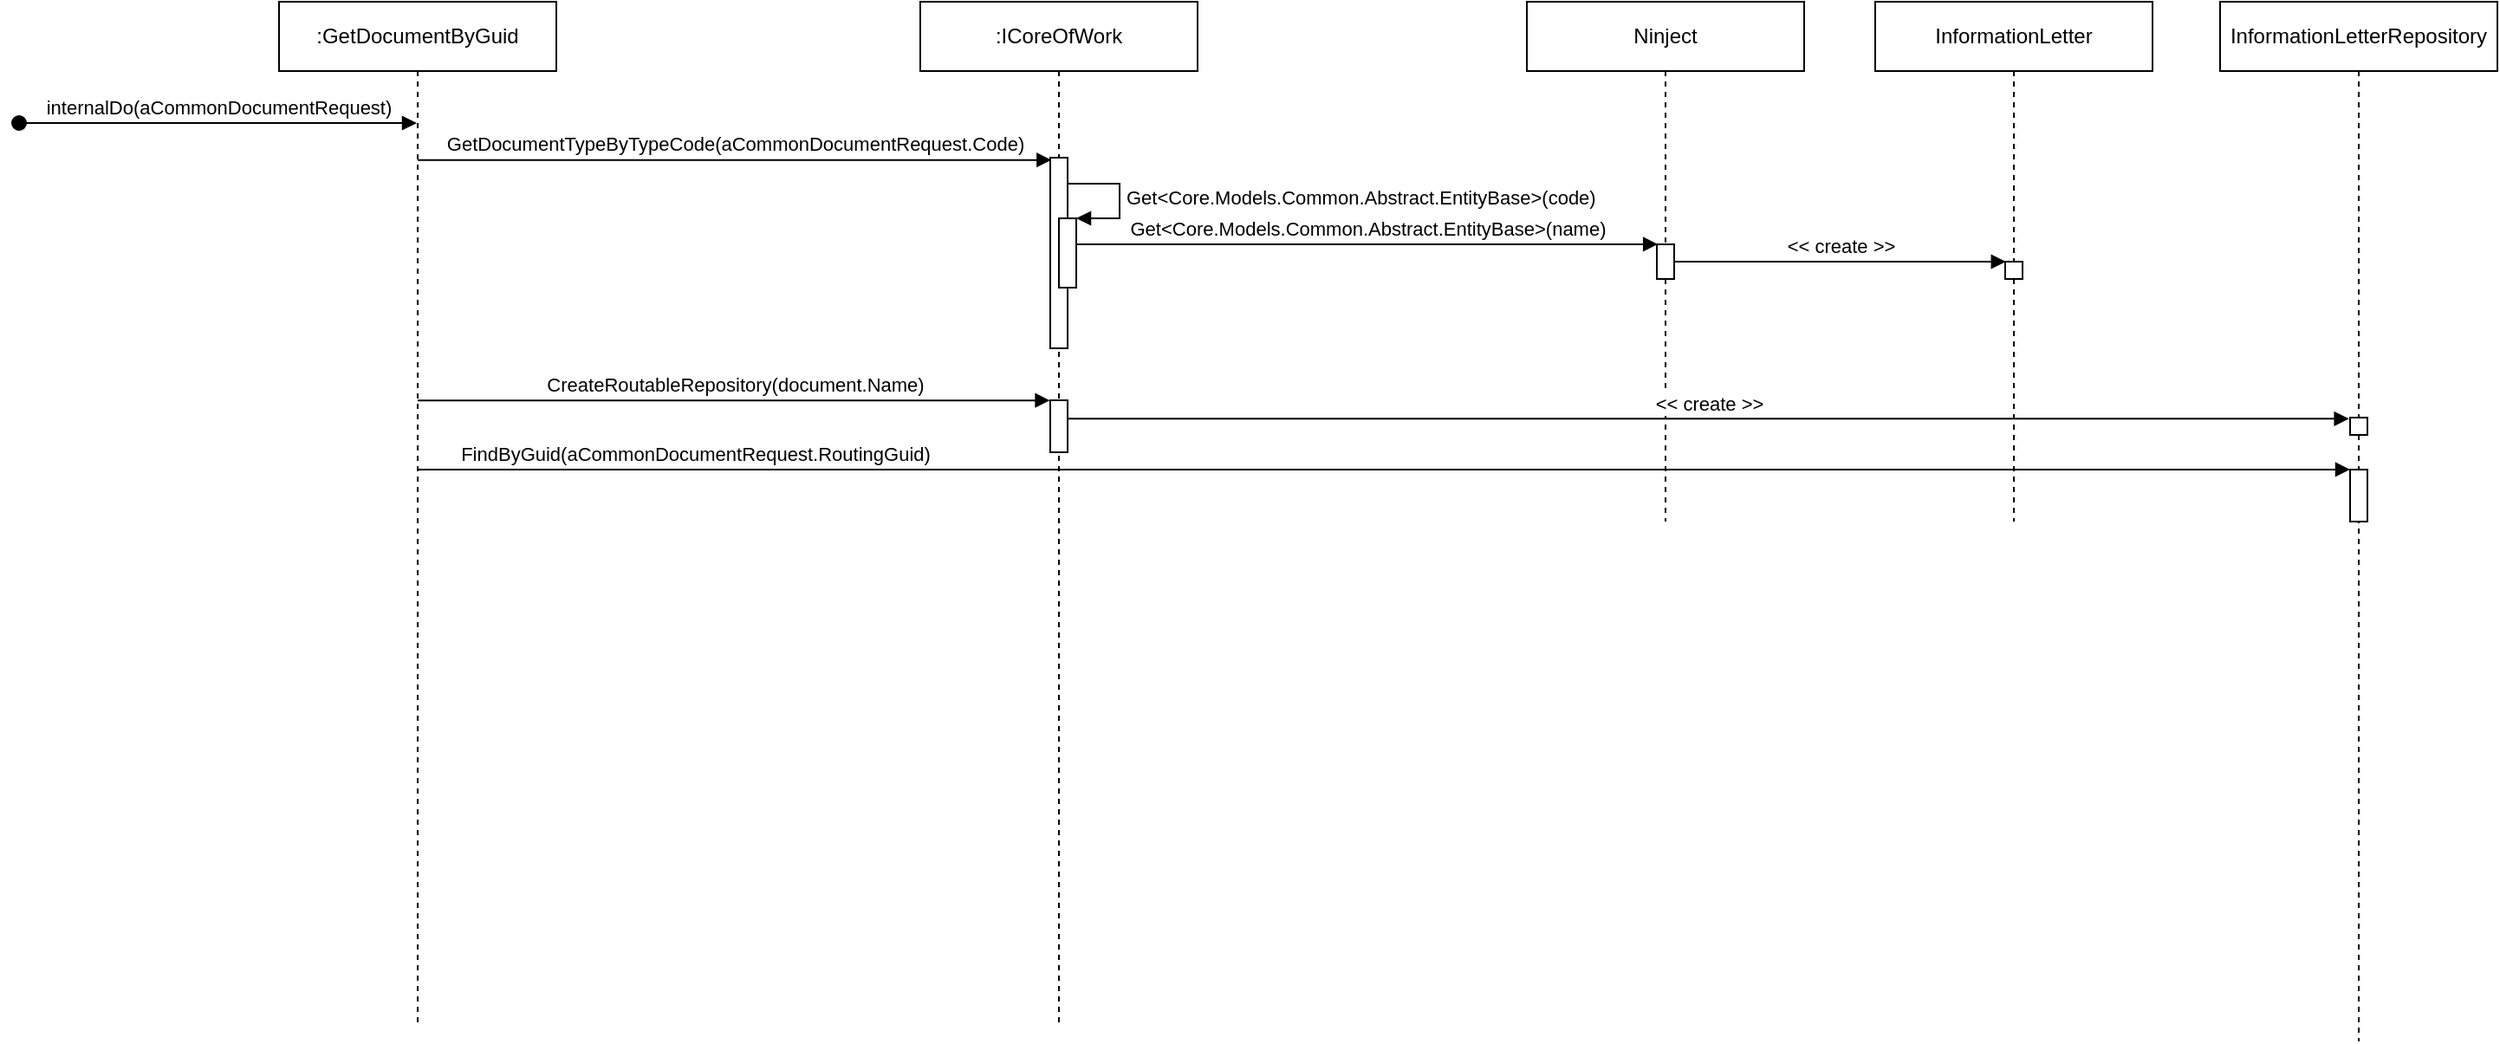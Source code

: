 <mxfile version="20.4.0" type="github">
  <diagram id="p5f6WdTLzAqui4o8Hyai" name="Страница 1">
    <mxGraphModel dx="675" dy="727" grid="1" gridSize="10" guides="1" tooltips="1" connect="1" arrows="1" fold="1" page="1" pageScale="1" pageWidth="827" pageHeight="1169" math="0" shadow="0">
      <root>
        <mxCell id="0" />
        <mxCell id="1" parent="0" />
        <mxCell id="NP6vg25aCVnL6aQOL06P-1" value=":GetDocumentByGuid" style="shape=umlLifeline;perimeter=lifelinePerimeter;whiteSpace=wrap;html=1;container=1;collapsible=0;recursiveResize=0;outlineConnect=0;" vertex="1" parent="1">
          <mxGeometry x="160" y="40" width="160" height="590" as="geometry" />
        </mxCell>
        <mxCell id="NP6vg25aCVnL6aQOL06P-2" value="internalDo(aCommonDocumentRequest)" style="html=1;verticalAlign=bottom;startArrow=oval;startFill=1;endArrow=block;startSize=8;rounded=0;" edge="1" parent="1" target="NP6vg25aCVnL6aQOL06P-1">
          <mxGeometry width="60" relative="1" as="geometry">
            <mxPoint x="10" y="110" as="sourcePoint" />
            <mxPoint x="150" y="450" as="targetPoint" />
          </mxGeometry>
        </mxCell>
        <mxCell id="NP6vg25aCVnL6aQOL06P-3" value=":ICoreOfWork" style="shape=umlLifeline;perimeter=lifelinePerimeter;whiteSpace=wrap;html=1;container=1;collapsible=0;recursiveResize=0;outlineConnect=0;" vertex="1" parent="1">
          <mxGeometry x="530" y="40" width="160" height="590" as="geometry" />
        </mxCell>
        <mxCell id="NP6vg25aCVnL6aQOL06P-6" value="" style="html=1;points=[];perimeter=orthogonalPerimeter;" vertex="1" parent="NP6vg25aCVnL6aQOL06P-3">
          <mxGeometry x="75" y="90" width="10" height="110" as="geometry" />
        </mxCell>
        <mxCell id="NP6vg25aCVnL6aQOL06P-19" value="" style="html=1;points=[];perimeter=orthogonalPerimeter;" vertex="1" parent="NP6vg25aCVnL6aQOL06P-3">
          <mxGeometry x="75" y="230" width="10" height="30" as="geometry" />
        </mxCell>
        <mxCell id="NP6vg25aCVnL6aQOL06P-5" value="GetDocumentTypeByTypeCode(aCommonDocumentRequest.Code)" style="html=1;verticalAlign=bottom;endArrow=block;rounded=0;entryX=0.068;entryY=0.012;entryDx=0;entryDy=0;entryPerimeter=0;" edge="1" parent="1" source="NP6vg25aCVnL6aQOL06P-1" target="NP6vg25aCVnL6aQOL06P-6">
          <mxGeometry width="80" relative="1" as="geometry">
            <mxPoint x="220" y="240" as="sourcePoint" />
            <mxPoint x="300" y="240" as="targetPoint" />
          </mxGeometry>
        </mxCell>
        <mxCell id="NP6vg25aCVnL6aQOL06P-9" value="" style="html=1;points=[];perimeter=orthogonalPerimeter;" vertex="1" parent="1">
          <mxGeometry x="610" y="165" width="10" height="40" as="geometry" />
        </mxCell>
        <mxCell id="NP6vg25aCVnL6aQOL06P-10" value="Get&amp;lt;Core.Models.Common.Abstract.EntityBase&amp;gt;(code)" style="edgeStyle=orthogonalEdgeStyle;html=1;align=left;spacingLeft=2;endArrow=block;rounded=0;entryX=1;entryY=0;" edge="1" target="NP6vg25aCVnL6aQOL06P-9" parent="1" source="NP6vg25aCVnL6aQOL06P-6">
          <mxGeometry relative="1" as="geometry">
            <mxPoint x="615" y="145" as="sourcePoint" />
            <Array as="points">
              <mxPoint x="645" y="145" />
              <mxPoint x="645" y="165" />
            </Array>
          </mxGeometry>
        </mxCell>
        <mxCell id="NP6vg25aCVnL6aQOL06P-11" value="Ninject" style="shape=umlLifeline;perimeter=lifelinePerimeter;whiteSpace=wrap;html=1;container=1;collapsible=0;recursiveResize=0;outlineConnect=0;" vertex="1" parent="1">
          <mxGeometry x="880" y="40" width="160" height="300" as="geometry" />
        </mxCell>
        <mxCell id="NP6vg25aCVnL6aQOL06P-12" value="" style="html=1;points=[];perimeter=orthogonalPerimeter;" vertex="1" parent="NP6vg25aCVnL6aQOL06P-11">
          <mxGeometry x="75" y="140" width="10" height="20" as="geometry" />
        </mxCell>
        <mxCell id="NP6vg25aCVnL6aQOL06P-14" value="Get&amp;lt;Core.Models.Common.Abstract.EntityBase&amp;gt;(name)" style="html=1;verticalAlign=bottom;endArrow=block;rounded=0;entryX=0.06;entryY=-0.002;entryDx=0;entryDy=0;entryPerimeter=0;" edge="1" parent="1" source="NP6vg25aCVnL6aQOL06P-9" target="NP6vg25aCVnL6aQOL06P-12">
          <mxGeometry width="80" relative="1" as="geometry">
            <mxPoint x="720" y="200" as="sourcePoint" />
            <mxPoint x="800" y="200" as="targetPoint" />
          </mxGeometry>
        </mxCell>
        <mxCell id="NP6vg25aCVnL6aQOL06P-15" value="InformationLetter" style="shape=umlLifeline;perimeter=lifelinePerimeter;whiteSpace=wrap;html=1;container=1;collapsible=0;recursiveResize=0;outlineConnect=0;" vertex="1" parent="1">
          <mxGeometry x="1081" y="40" width="160" height="300" as="geometry" />
        </mxCell>
        <mxCell id="NP6vg25aCVnL6aQOL06P-16" value="" style="html=1;points=[];perimeter=orthogonalPerimeter;" vertex="1" parent="NP6vg25aCVnL6aQOL06P-15">
          <mxGeometry x="75" y="150" width="10" height="10" as="geometry" />
        </mxCell>
        <mxCell id="NP6vg25aCVnL6aQOL06P-17" value="&amp;lt;&amp;lt; create &amp;gt;&amp;gt;" style="html=1;verticalAlign=bottom;endArrow=block;rounded=0;entryX=0.04;entryY=0;entryDx=0;entryDy=0;entryPerimeter=0;" edge="1" parent="1" source="NP6vg25aCVnL6aQOL06P-12" target="NP6vg25aCVnL6aQOL06P-16">
          <mxGeometry width="80" relative="1" as="geometry">
            <mxPoint x="1001" y="189.66" as="sourcePoint" />
            <mxPoint x="1081" y="189.66" as="targetPoint" />
          </mxGeometry>
        </mxCell>
        <mxCell id="NP6vg25aCVnL6aQOL06P-18" value="CreateRoutableRepository(document.Name)" style="html=1;verticalAlign=bottom;endArrow=block;rounded=0;entryX=-0.021;entryY=0.003;entryDx=0;entryDy=0;entryPerimeter=0;" edge="1" parent="1" source="NP6vg25aCVnL6aQOL06P-1" target="NP6vg25aCVnL6aQOL06P-19">
          <mxGeometry width="80" relative="1" as="geometry">
            <mxPoint x="243.82" y="290.0" as="sourcePoint" />
            <mxPoint x="580" y="290" as="targetPoint" />
          </mxGeometry>
        </mxCell>
        <mxCell id="NP6vg25aCVnL6aQOL06P-20" value="InformationLetterRepository" style="shape=umlLifeline;perimeter=lifelinePerimeter;whiteSpace=wrap;html=1;container=1;collapsible=0;recursiveResize=0;outlineConnect=0;" vertex="1" parent="1">
          <mxGeometry x="1280" y="40" width="160" height="600" as="geometry" />
        </mxCell>
        <mxCell id="NP6vg25aCVnL6aQOL06P-21" value="" style="html=1;points=[];perimeter=orthogonalPerimeter;" vertex="1" parent="NP6vg25aCVnL6aQOL06P-20">
          <mxGeometry x="75" y="240" width="10" height="10" as="geometry" />
        </mxCell>
        <mxCell id="NP6vg25aCVnL6aQOL06P-24" value="" style="html=1;points=[];perimeter=orthogonalPerimeter;" vertex="1" parent="NP6vg25aCVnL6aQOL06P-20">
          <mxGeometry x="75" y="270" width="10" height="30" as="geometry" />
        </mxCell>
        <mxCell id="NP6vg25aCVnL6aQOL06P-22" value="&amp;lt;&amp;lt; create &amp;gt;&amp;gt;" style="html=1;verticalAlign=bottom;endArrow=block;rounded=0;entryX=-0.067;entryY=0.067;entryDx=0;entryDy=0;entryPerimeter=0;" edge="1" parent="1" source="NP6vg25aCVnL6aQOL06P-19" target="NP6vg25aCVnL6aQOL06P-21">
          <mxGeometry width="80" relative="1" as="geometry">
            <mxPoint x="975" y="200" as="sourcePoint" />
            <mxPoint x="1250" y="290" as="targetPoint" />
          </mxGeometry>
        </mxCell>
        <mxCell id="NP6vg25aCVnL6aQOL06P-23" value="FindByGuid(aCommonDocumentRequest.RoutingGuid)" style="html=1;verticalAlign=bottom;endArrow=block;rounded=0;entryX=0;entryY=-0.002;entryDx=0;entryDy=0;entryPerimeter=0;" edge="1" parent="1" source="NP6vg25aCVnL6aQOL06P-1" target="NP6vg25aCVnL6aQOL06P-24">
          <mxGeometry x="-0.713" width="80" relative="1" as="geometry">
            <mxPoint x="244.877" y="370.0" as="sourcePoint" />
            <mxPoint x="1260" y="320" as="targetPoint" />
            <mxPoint as="offset" />
          </mxGeometry>
        </mxCell>
      </root>
    </mxGraphModel>
  </diagram>
</mxfile>
